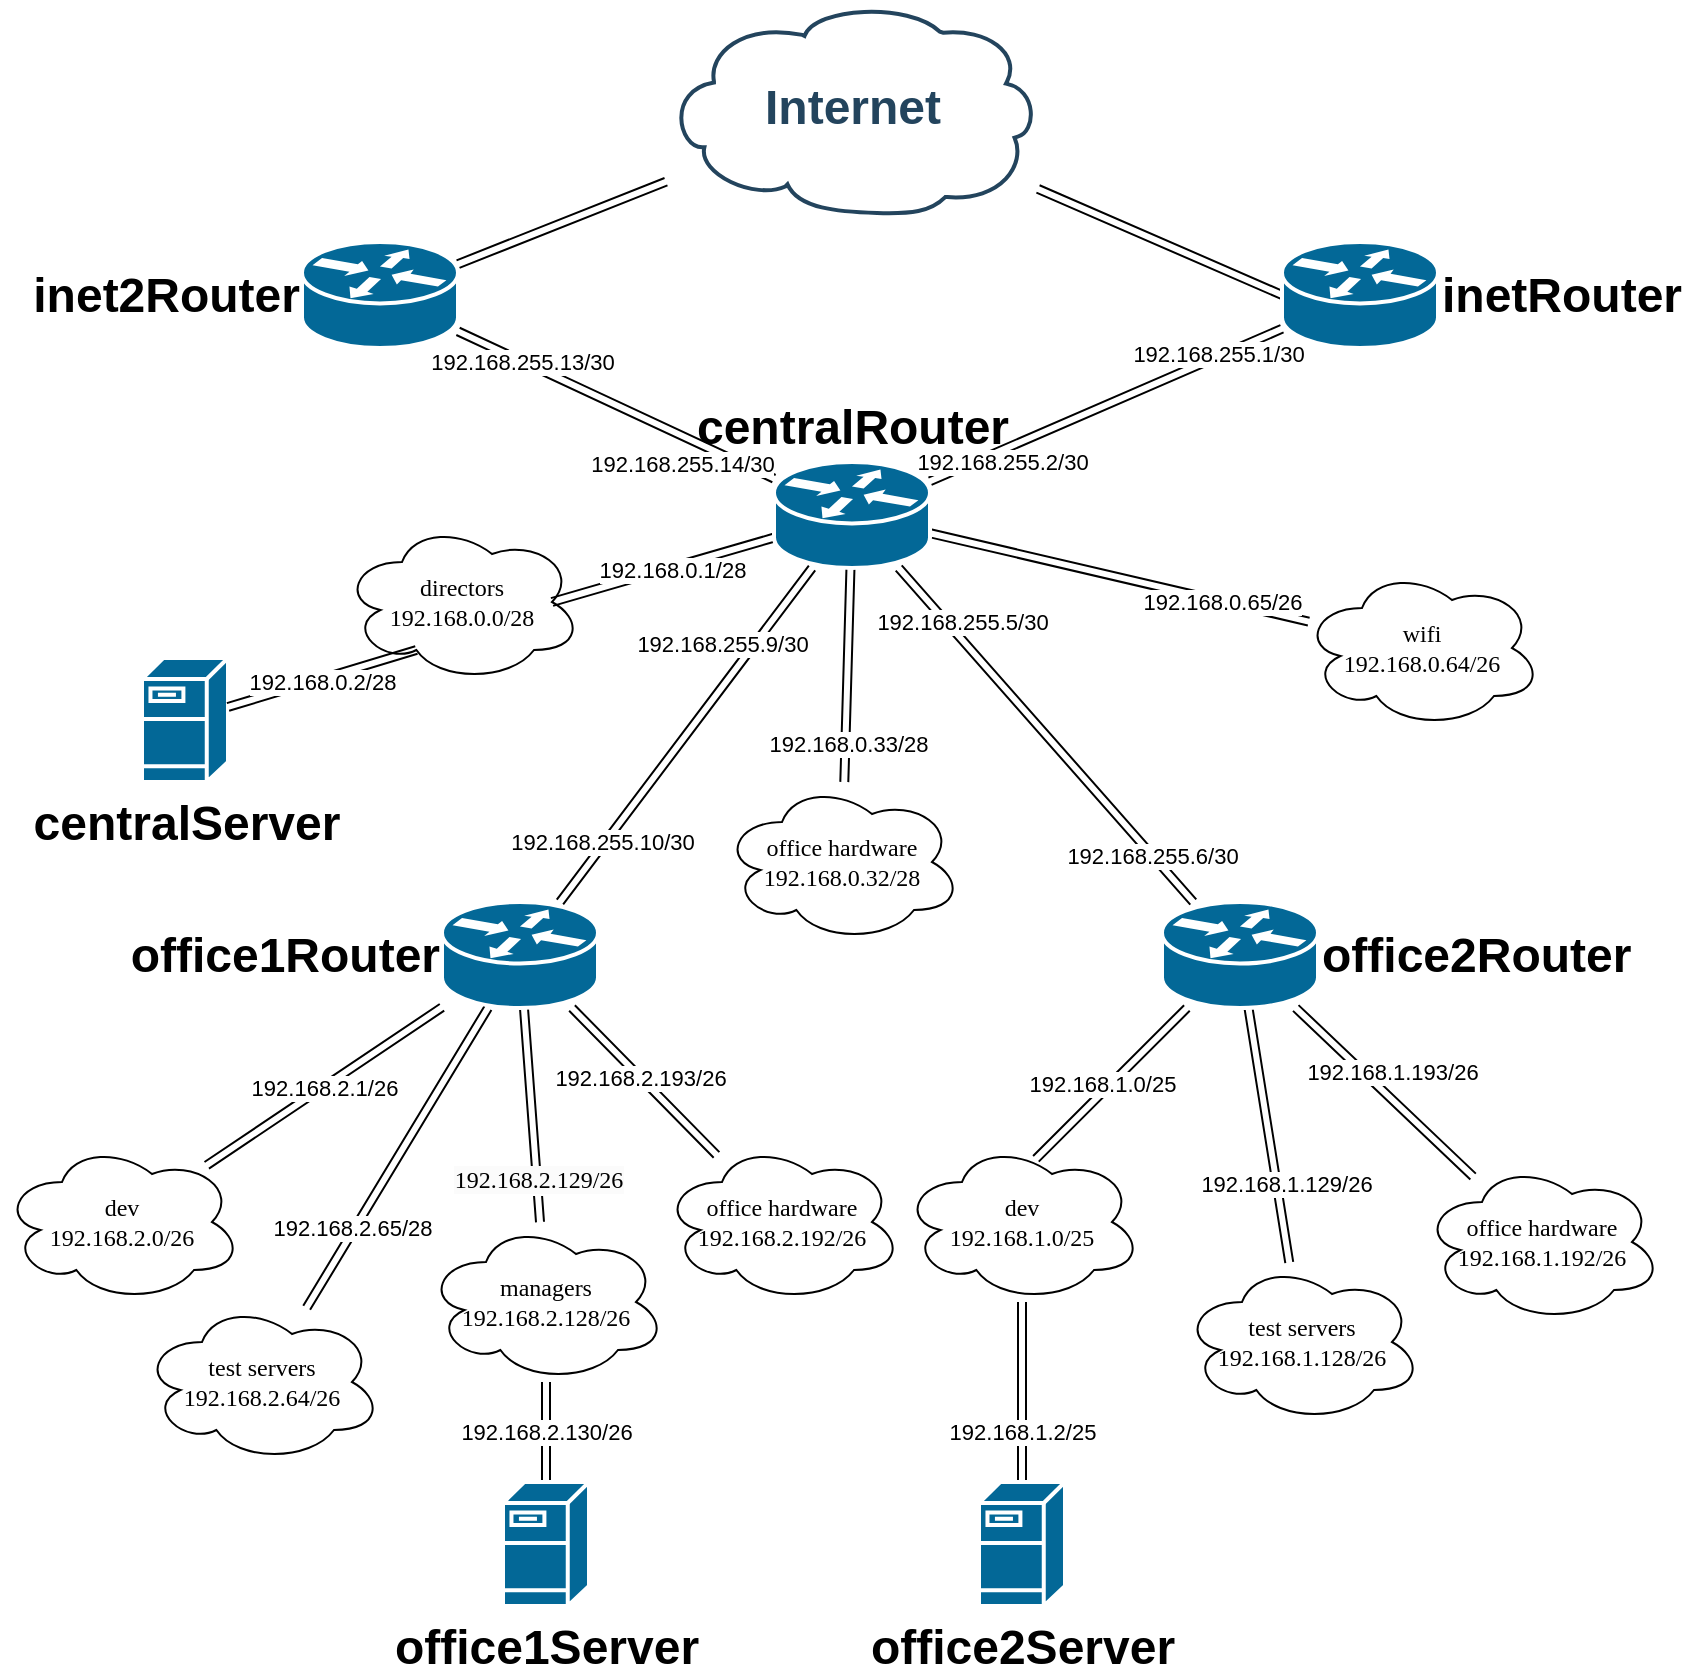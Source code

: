 <mxfile version="24.7.17">
  <diagram name="Page-1" id="8vB6ywSrLT_YVHVRjJ6Y">
    <mxGraphModel dx="962" dy="663" grid="1" gridSize="10" guides="1" tooltips="1" connect="1" arrows="1" fold="1" page="1" pageScale="1" pageWidth="850" pageHeight="1100" math="0" shadow="0">
      <root>
        <mxCell id="0" />
        <mxCell id="1" parent="0" />
        <mxCell id="S9BE4qP7gg0h5COB0RpV-1" value="Internet" style="shape=mxgraph.cisco.storage.cloud;html=1;dashed=0;strokeColor=#23445D;fillColor=#ffffff;strokeWidth=2;fontFamily=Helvetica;fontSize=24;fontColor=#23445D;align=center;fontStyle=1" vertex="1" parent="1">
          <mxGeometry x="332" y="10" width="186" height="106" as="geometry" />
        </mxCell>
        <mxCell id="S9BE4qP7gg0h5COB0RpV-20" style="edgeStyle=none;shape=link;rounded=0;orthogonalLoop=1;jettySize=auto;html=1;exitX=0;exitY=0.5;exitDx=0;exitDy=0;exitPerimeter=0;" edge="1" parent="1" source="S9BE4qP7gg0h5COB0RpV-74" target="S9BE4qP7gg0h5COB0RpV-1">
          <mxGeometry relative="1" as="geometry">
            <mxPoint x="580" y="153.683" as="sourcePoint" />
          </mxGeometry>
        </mxCell>
        <mxCell id="S9BE4qP7gg0h5COB0RpV-22" style="edgeStyle=none;shape=link;rounded=0;orthogonalLoop=1;jettySize=auto;html=1;" edge="1" parent="1" source="S9BE4qP7gg0h5COB0RpV-75" target="S9BE4qP7gg0h5COB0RpV-74">
          <mxGeometry relative="1" as="geometry">
            <mxPoint x="464" y="248" as="sourcePoint" />
            <mxPoint x="580" y="194.593" as="targetPoint" />
          </mxGeometry>
        </mxCell>
        <mxCell id="S9BE4qP7gg0h5COB0RpV-90" value="192.168.255.1/30" style="edgeLabel;html=1;align=center;verticalAlign=middle;resizable=0;points=[];" vertex="1" connectable="0" parent="S9BE4qP7gg0h5COB0RpV-22">
          <mxGeometry x="0.64" y="1" relative="1" as="geometry">
            <mxPoint as="offset" />
          </mxGeometry>
        </mxCell>
        <mxCell id="S9BE4qP7gg0h5COB0RpV-91" value="192.168.255.2/30" style="edgeLabel;html=1;align=center;verticalAlign=middle;resizable=0;points=[];" vertex="1" connectable="0" parent="S9BE4qP7gg0h5COB0RpV-22">
          <mxGeometry x="-0.802" y="-1" relative="1" as="geometry">
            <mxPoint x="18" y="-3" as="offset" />
          </mxGeometry>
        </mxCell>
        <mxCell id="S9BE4qP7gg0h5COB0RpV-49" value="" style="edgeStyle=none;shape=link;rounded=0;orthogonalLoop=1;jettySize=auto;html=1;" edge="1" parent="1" source="S9BE4qP7gg0h5COB0RpV-75" target="S9BE4qP7gg0h5COB0RpV-30">
          <mxGeometry relative="1" as="geometry">
            <mxPoint x="424.237" y="293" as="sourcePoint" />
          </mxGeometry>
        </mxCell>
        <mxCell id="S9BE4qP7gg0h5COB0RpV-84" value="192.168.0.33/28" style="edgeLabel;html=1;align=center;verticalAlign=middle;resizable=0;points=[];" vertex="1" connectable="0" parent="S9BE4qP7gg0h5COB0RpV-49">
          <mxGeometry x="0.644" y="1" relative="1" as="geometry">
            <mxPoint as="offset" />
          </mxGeometry>
        </mxCell>
        <mxCell id="S9BE4qP7gg0h5COB0RpV-51" value="" style="edgeStyle=none;shape=link;rounded=0;orthogonalLoop=1;jettySize=auto;html=1;" edge="1" parent="1" source="S9BE4qP7gg0h5COB0RpV-75" target="S9BE4qP7gg0h5COB0RpV-50">
          <mxGeometry relative="1" as="geometry">
            <mxPoint x="464" y="275.287" as="sourcePoint" />
          </mxGeometry>
        </mxCell>
        <mxCell id="S9BE4qP7gg0h5COB0RpV-87" value="192.168.0.65/26" style="edgeLabel;html=1;align=center;verticalAlign=middle;resizable=0;points=[];" vertex="1" connectable="0" parent="S9BE4qP7gg0h5COB0RpV-51">
          <mxGeometry x="0.581" y="1" relative="1" as="geometry">
            <mxPoint x="-4" as="offset" />
          </mxGeometry>
        </mxCell>
        <mxCell id="S9BE4qP7gg0h5COB0RpV-19" value="" style="edgeStyle=none;shape=link;rounded=0;orthogonalLoop=1;jettySize=auto;html=1;" edge="1" parent="1" source="S9BE4qP7gg0h5COB0RpV-73" target="S9BE4qP7gg0h5COB0RpV-1">
          <mxGeometry relative="1" as="geometry">
            <mxPoint x="288" y="151.349" as="sourcePoint" />
          </mxGeometry>
        </mxCell>
        <mxCell id="S9BE4qP7gg0h5COB0RpV-23" style="edgeStyle=none;shape=link;rounded=0;orthogonalLoop=1;jettySize=auto;html=1;" edge="1" parent="1" source="S9BE4qP7gg0h5COB0RpV-76" target="S9BE4qP7gg0h5COB0RpV-75">
          <mxGeometry relative="1" as="geometry">
            <mxPoint x="264.045" y="550" as="sourcePoint" />
            <mxPoint x="409.955" y="293" as="targetPoint" />
          </mxGeometry>
        </mxCell>
        <mxCell id="S9BE4qP7gg0h5COB0RpV-82" value="192.168.255.10/30" style="edgeLabel;html=1;align=center;verticalAlign=middle;resizable=0;points=[];" vertex="1" connectable="0" parent="S9BE4qP7gg0h5COB0RpV-23">
          <mxGeometry x="-0.081" y="-1" relative="1" as="geometry">
            <mxPoint x="-38" y="46" as="offset" />
          </mxGeometry>
        </mxCell>
        <mxCell id="S9BE4qP7gg0h5COB0RpV-83" value="192.168.255.9/30" style="edgeLabel;html=1;align=center;verticalAlign=middle;resizable=0;points=[];" vertex="1" connectable="0" parent="S9BE4qP7gg0h5COB0RpV-23">
          <mxGeometry x="0.465" y="-1" relative="1" as="geometry">
            <mxPoint x="-12" y="-8" as="offset" />
          </mxGeometry>
        </mxCell>
        <mxCell id="S9BE4qP7gg0h5COB0RpV-24" style="edgeStyle=none;shape=link;rounded=0;orthogonalLoop=1;jettySize=auto;html=1;" edge="1" parent="1" source="S9BE4qP7gg0h5COB0RpV-77" target="S9BE4qP7gg0h5COB0RpV-75">
          <mxGeometry relative="1" as="geometry">
            <mxPoint x="602.934" y="560" as="sourcePoint" />
            <mxPoint x="441.066" y="293" as="targetPoint" />
          </mxGeometry>
        </mxCell>
        <mxCell id="S9BE4qP7gg0h5COB0RpV-85" value="192.168.255.5/30" style="edgeLabel;html=1;align=center;verticalAlign=middle;resizable=0;points=[];" vertex="1" connectable="0" parent="S9BE4qP7gg0h5COB0RpV-24">
          <mxGeometry x="0.6" y="4" relative="1" as="geometry">
            <mxPoint x="5" y="-9" as="offset" />
          </mxGeometry>
        </mxCell>
        <mxCell id="S9BE4qP7gg0h5COB0RpV-86" value="192.168.255.6/30" style="edgeLabel;html=1;align=center;verticalAlign=middle;resizable=0;points=[];" vertex="1" connectable="0" parent="S9BE4qP7gg0h5COB0RpV-24">
          <mxGeometry x="-0.721" relative="1" as="geometry">
            <mxPoint as="offset" />
          </mxGeometry>
        </mxCell>
        <mxCell id="S9BE4qP7gg0h5COB0RpV-43" value="" style="edgeStyle=none;shape=link;rounded=0;orthogonalLoop=1;jettySize=auto;html=1;" edge="1" parent="1" source="S9BE4qP7gg0h5COB0RpV-77" target="S9BE4qP7gg0h5COB0RpV-38">
          <mxGeometry relative="1" as="geometry">
            <mxPoint x="624.127" y="613" as="sourcePoint" />
          </mxGeometry>
        </mxCell>
        <mxCell id="S9BE4qP7gg0h5COB0RpV-65" value="192.168.1.129/26" style="edgeLabel;html=1;align=center;verticalAlign=middle;resizable=0;points=[];" vertex="1" connectable="0" parent="S9BE4qP7gg0h5COB0RpV-43">
          <mxGeometry x="0.124" y="1" relative="1" as="geometry">
            <mxPoint x="6" y="16" as="offset" />
          </mxGeometry>
        </mxCell>
        <mxCell id="S9BE4qP7gg0h5COB0RpV-45" style="edgeStyle=none;shape=link;rounded=0;orthogonalLoop=1;jettySize=auto;html=1;" edge="1" parent="1" source="S9BE4qP7gg0h5COB0RpV-77" target="S9BE4qP7gg0h5COB0RpV-39">
          <mxGeometry relative="1" as="geometry">
            <mxPoint x="646.856" y="613" as="sourcePoint" />
          </mxGeometry>
        </mxCell>
        <mxCell id="S9BE4qP7gg0h5COB0RpV-64" value="192.168.1.193/26" style="edgeLabel;html=1;align=center;verticalAlign=middle;resizable=0;points=[];" vertex="1" connectable="0" parent="S9BE4qP7gg0h5COB0RpV-45">
          <mxGeometry x="0.102" y="4" relative="1" as="geometry">
            <mxPoint x="-4" y="-12" as="offset" />
          </mxGeometry>
        </mxCell>
        <mxCell id="S9BE4qP7gg0h5COB0RpV-21" style="edgeStyle=none;shape=link;rounded=0;orthogonalLoop=1;jettySize=auto;html=1;" edge="1" parent="1" source="S9BE4qP7gg0h5COB0RpV-75" target="S9BE4qP7gg0h5COB0RpV-73">
          <mxGeometry relative="1" as="geometry">
            <mxPoint x="380" y="250" as="sourcePoint" />
            <mxPoint x="269.982" y="199.979" as="targetPoint" />
          </mxGeometry>
        </mxCell>
        <mxCell id="S9BE4qP7gg0h5COB0RpV-92" value="192.168.255.13/30" style="edgeLabel;html=1;align=center;verticalAlign=middle;resizable=0;points=[];" vertex="1" connectable="0" parent="S9BE4qP7gg0h5COB0RpV-21">
          <mxGeometry x="0.841" y="-1" relative="1" as="geometry">
            <mxPoint x="19" y="10" as="offset" />
          </mxGeometry>
        </mxCell>
        <mxCell id="S9BE4qP7gg0h5COB0RpV-93" value="192.168.255.14/30" style="edgeLabel;html=1;align=center;verticalAlign=middle;resizable=0;points=[];" vertex="1" connectable="0" parent="S9BE4qP7gg0h5COB0RpV-21">
          <mxGeometry x="-0.76" y="1" relative="1" as="geometry">
            <mxPoint x="-27" as="offset" />
          </mxGeometry>
        </mxCell>
        <mxCell id="S9BE4qP7gg0h5COB0RpV-30" value="office hardware&lt;br&gt;192.168.0.32/28" style="ellipse;shape=cloud;whiteSpace=wrap;html=1;rounded=0;shadow=0;comic=0;strokeWidth=1;fontFamily=Verdana;fontSize=12;" vertex="1" parent="1">
          <mxGeometry x="360" y="400" width="120" height="80" as="geometry" />
        </mxCell>
        <mxCell id="S9BE4qP7gg0h5COB0RpV-31" value="directors&lt;br&gt;192.168.0.0/28" style="ellipse;shape=cloud;whiteSpace=wrap;html=1;rounded=0;shadow=0;comic=0;strokeWidth=1;fontFamily=Verdana;fontSize=12;" vertex="1" parent="1">
          <mxGeometry x="170" y="270" width="120" height="80" as="geometry" />
        </mxCell>
        <mxCell id="S9BE4qP7gg0h5COB0RpV-32" value="dev&lt;br&gt;192.168.1.0/25" style="ellipse;shape=cloud;whiteSpace=wrap;html=1;rounded=0;shadow=0;comic=0;strokeWidth=1;fontFamily=Verdana;fontSize=12;" vertex="1" parent="1">
          <mxGeometry x="450" y="580" width="120" height="80" as="geometry" />
        </mxCell>
        <mxCell id="S9BE4qP7gg0h5COB0RpV-52" value="" style="edgeStyle=none;shape=link;rounded=0;orthogonalLoop=1;jettySize=auto;html=1;" edge="1" parent="1" source="S9BE4qP7gg0h5COB0RpV-33" target="S9BE4qP7gg0h5COB0RpV-76">
          <mxGeometry relative="1" as="geometry">
            <mxPoint x="210" y="585" as="targetPoint" />
          </mxGeometry>
        </mxCell>
        <mxCell id="S9BE4qP7gg0h5COB0RpV-69" value="192.168.2.1/26" style="edgeLabel;html=1;align=center;verticalAlign=middle;resizable=0;points=[];" vertex="1" connectable="0" parent="S9BE4qP7gg0h5COB0RpV-52">
          <mxGeometry x="-0.011" relative="1" as="geometry">
            <mxPoint as="offset" />
          </mxGeometry>
        </mxCell>
        <mxCell id="S9BE4qP7gg0h5COB0RpV-33" value="dev&lt;br&gt;192.168.2.0/26" style="ellipse;shape=cloud;whiteSpace=wrap;html=1;rounded=0;shadow=0;comic=0;strokeWidth=1;fontFamily=Verdana;fontSize=12;" vertex="1" parent="1">
          <mxGeometry y="580" width="120" height="80" as="geometry" />
        </mxCell>
        <mxCell id="S9BE4qP7gg0h5COB0RpV-53" style="edgeStyle=none;shape=link;rounded=0;orthogonalLoop=1;jettySize=auto;html=1;" edge="1" parent="1" source="S9BE4qP7gg0h5COB0RpV-34" target="S9BE4qP7gg0h5COB0RpV-76">
          <mxGeometry relative="1" as="geometry">
            <mxPoint x="229.55" y="603" as="targetPoint" />
          </mxGeometry>
        </mxCell>
        <mxCell id="S9BE4qP7gg0h5COB0RpV-70" value="192.168.2.65/28" style="edgeLabel;html=1;align=center;verticalAlign=middle;resizable=0;points=[];" vertex="1" connectable="0" parent="S9BE4qP7gg0h5COB0RpV-53">
          <mxGeometry x="-0.465" y="2" relative="1" as="geometry">
            <mxPoint y="1" as="offset" />
          </mxGeometry>
        </mxCell>
        <mxCell id="S9BE4qP7gg0h5COB0RpV-34" value="test servers&lt;div&gt;192.168.2.64/26&lt;br&gt;&lt;/div&gt;" style="ellipse;shape=cloud;whiteSpace=wrap;html=1;rounded=0;shadow=0;comic=0;strokeWidth=1;fontFamily=Verdana;fontSize=12;" vertex="1" parent="1">
          <mxGeometry x="70" y="660" width="120" height="80" as="geometry" />
        </mxCell>
        <mxCell id="S9BE4qP7gg0h5COB0RpV-55" style="edgeStyle=none;shape=link;rounded=0;orthogonalLoop=1;jettySize=auto;html=1;" edge="1" parent="1" source="S9BE4qP7gg0h5COB0RpV-35" target="S9BE4qP7gg0h5COB0RpV-76">
          <mxGeometry relative="1" as="geometry">
            <mxPoint x="250.432" y="603" as="targetPoint" />
          </mxGeometry>
        </mxCell>
        <mxCell id="S9BE4qP7gg0h5COB0RpV-71" value="&lt;span style=&quot;font-family: Verdana; font-size: 12px; text-wrap: wrap; background-color: rgb(251, 251, 251);&quot;&gt;192.168.2.129/26&lt;/span&gt;" style="edgeLabel;html=1;align=center;verticalAlign=middle;resizable=0;points=[];" vertex="1" connectable="0" parent="S9BE4qP7gg0h5COB0RpV-55">
          <mxGeometry x="-0.388" y="-1" relative="1" as="geometry">
            <mxPoint y="12" as="offset" />
          </mxGeometry>
        </mxCell>
        <mxCell id="S9BE4qP7gg0h5COB0RpV-35" value="managers&lt;br&gt;192.168.2.128/26" style="ellipse;shape=cloud;whiteSpace=wrap;html=1;rounded=0;shadow=0;comic=0;strokeWidth=1;fontFamily=Verdana;fontSize=12;" vertex="1" parent="1">
          <mxGeometry x="212" y="620" width="120" height="80" as="geometry" />
        </mxCell>
        <mxCell id="S9BE4qP7gg0h5COB0RpV-54" style="edgeStyle=none;shape=link;rounded=0;orthogonalLoop=1;jettySize=auto;html=1;" edge="1" parent="1" source="S9BE4qP7gg0h5COB0RpV-36" target="S9BE4qP7gg0h5COB0RpV-76">
          <mxGeometry relative="1" as="geometry">
            <mxPoint x="279.586" y="603" as="targetPoint" />
          </mxGeometry>
        </mxCell>
        <mxCell id="S9BE4qP7gg0h5COB0RpV-72" value="192.168.2.193/26" style="edgeLabel;html=1;align=center;verticalAlign=middle;resizable=0;points=[];" vertex="1" connectable="0" parent="S9BE4qP7gg0h5COB0RpV-54">
          <mxGeometry x="0.056" relative="1" as="geometry">
            <mxPoint as="offset" />
          </mxGeometry>
        </mxCell>
        <mxCell id="S9BE4qP7gg0h5COB0RpV-36" value="office hardware&lt;br&gt;192.168.2.192/26" style="ellipse;shape=cloud;whiteSpace=wrap;html=1;rounded=0;shadow=0;comic=0;strokeWidth=1;fontFamily=Verdana;fontSize=12;" vertex="1" parent="1">
          <mxGeometry x="330" y="580" width="120" height="80" as="geometry" />
        </mxCell>
        <mxCell id="S9BE4qP7gg0h5COB0RpV-38" value="test servers&lt;br&gt;192.168.1.128/26" style="ellipse;shape=cloud;whiteSpace=wrap;html=1;rounded=0;shadow=0;comic=0;strokeWidth=1;fontFamily=Verdana;fontSize=12;" vertex="1" parent="1">
          <mxGeometry x="590" y="640" width="120" height="80" as="geometry" />
        </mxCell>
        <mxCell id="S9BE4qP7gg0h5COB0RpV-39" value="office hardware&lt;br&gt;192.168.1.192/26" style="ellipse;shape=cloud;whiteSpace=wrap;html=1;rounded=0;shadow=0;comic=0;strokeWidth=1;fontFamily=Verdana;fontSize=12;" vertex="1" parent="1">
          <mxGeometry x="710" y="590" width="120" height="80" as="geometry" />
        </mxCell>
        <mxCell id="S9BE4qP7gg0h5COB0RpV-47" style="edgeStyle=none;shape=link;rounded=0;orthogonalLoop=1;jettySize=auto;html=1;entryX=0.558;entryY=0.105;entryDx=0;entryDy=0;entryPerimeter=0;" edge="1" parent="1" source="S9BE4qP7gg0h5COB0RpV-77" target="S9BE4qP7gg0h5COB0RpV-32">
          <mxGeometry relative="1" as="geometry">
            <mxPoint x="598.499" y="613" as="sourcePoint" />
          </mxGeometry>
        </mxCell>
        <mxCell id="S9BE4qP7gg0h5COB0RpV-66" value="192.168.1.0/25" style="edgeLabel;html=1;align=center;verticalAlign=middle;resizable=0;points=[];" vertex="1" connectable="0" parent="S9BE4qP7gg0h5COB0RpV-47">
          <mxGeometry x="0.114" y="2" relative="1" as="geometry">
            <mxPoint x="-2" y="-6" as="offset" />
          </mxGeometry>
        </mxCell>
        <mxCell id="S9BE4qP7gg0h5COB0RpV-48" style="edgeStyle=none;shape=link;rounded=0;orthogonalLoop=1;jettySize=auto;html=1;entryX=0.875;entryY=0.5;entryDx=0;entryDy=0;entryPerimeter=0;" edge="1" parent="1" source="S9BE4qP7gg0h5COB0RpV-75" target="S9BE4qP7gg0h5COB0RpV-31">
          <mxGeometry relative="1" as="geometry">
            <mxPoint x="386" y="276.519" as="sourcePoint" />
          </mxGeometry>
        </mxCell>
        <mxCell id="S9BE4qP7gg0h5COB0RpV-81" value="192.168.0.1/28" style="edgeLabel;html=1;align=center;verticalAlign=middle;resizable=0;points=[];" vertex="1" connectable="0" parent="S9BE4qP7gg0h5COB0RpV-48">
          <mxGeometry x="-0.071" y="1" relative="1" as="geometry">
            <mxPoint as="offset" />
          </mxGeometry>
        </mxCell>
        <mxCell id="S9BE4qP7gg0h5COB0RpV-50" value="wifi&lt;br&gt;192.168.0.64/26" style="ellipse;shape=cloud;whiteSpace=wrap;html=1;rounded=0;shadow=0;comic=0;strokeWidth=1;fontFamily=Verdana;fontSize=12;" vertex="1" parent="1">
          <mxGeometry x="650" y="293" width="120" height="80" as="geometry" />
        </mxCell>
        <mxCell id="S9BE4qP7gg0h5COB0RpV-57" value="" style="edgeStyle=none;shape=link;rounded=0;orthogonalLoop=1;jettySize=auto;html=1;" edge="1" parent="1" source="S9BE4qP7gg0h5COB0RpV-56" target="S9BE4qP7gg0h5COB0RpV-35">
          <mxGeometry relative="1" as="geometry" />
        </mxCell>
        <mxCell id="S9BE4qP7gg0h5COB0RpV-68" value="192.168.2.130/26" style="edgeLabel;html=1;align=center;verticalAlign=middle;resizable=0;points=[];" vertex="1" connectable="0" parent="S9BE4qP7gg0h5COB0RpV-57">
          <mxGeometry x="-0.1" y="2" relative="1" as="geometry">
            <mxPoint x="2" y="-3" as="offset" />
          </mxGeometry>
        </mxCell>
        <mxCell id="S9BE4qP7gg0h5COB0RpV-56" value="office1Server" style="shape=mxgraph.cisco.servers.fileserver;sketch=0;html=1;pointerEvents=1;dashed=0;fillColor=#036897;strokeColor=#ffffff;strokeWidth=2;verticalLabelPosition=bottom;verticalAlign=top;align=center;outlineConnect=0;fontSize=24;fontStyle=1" vertex="1" parent="1">
          <mxGeometry x="250.5" y="750" width="43" height="62" as="geometry" />
        </mxCell>
        <mxCell id="S9BE4qP7gg0h5COB0RpV-60" value="" style="edgeStyle=none;shape=link;rounded=0;orthogonalLoop=1;jettySize=auto;html=1;" edge="1" parent="1" source="S9BE4qP7gg0h5COB0RpV-59" target="S9BE4qP7gg0h5COB0RpV-32">
          <mxGeometry relative="1" as="geometry" />
        </mxCell>
        <mxCell id="S9BE4qP7gg0h5COB0RpV-67" value="192.168.1.2/25" style="edgeLabel;html=1;align=center;verticalAlign=middle;resizable=0;points=[];" vertex="1" connectable="0" parent="S9BE4qP7gg0h5COB0RpV-60">
          <mxGeometry x="-0.044" relative="1" as="geometry">
            <mxPoint y="18" as="offset" />
          </mxGeometry>
        </mxCell>
        <mxCell id="S9BE4qP7gg0h5COB0RpV-59" value="office2Server" style="shape=mxgraph.cisco.servers.fileserver;sketch=0;html=1;pointerEvents=1;dashed=0;fillColor=#036897;strokeColor=#ffffff;strokeWidth=2;verticalLabelPosition=bottom;verticalAlign=top;align=center;outlineConnect=0;fontSize=24;fontStyle=1" vertex="1" parent="1">
          <mxGeometry x="488.5" y="750" width="43" height="62" as="geometry" />
        </mxCell>
        <mxCell id="S9BE4qP7gg0h5COB0RpV-61" value="centralServer" style="shape=mxgraph.cisco.servers.fileserver;sketch=0;html=1;pointerEvents=1;dashed=0;fillColor=#036897;strokeColor=#ffffff;strokeWidth=2;verticalLabelPosition=bottom;verticalAlign=top;align=center;outlineConnect=0;fontSize=24;fontStyle=1" vertex="1" parent="1">
          <mxGeometry x="70" y="338" width="43" height="62" as="geometry" />
        </mxCell>
        <mxCell id="S9BE4qP7gg0h5COB0RpV-62" style="edgeStyle=none;shape=link;rounded=0;orthogonalLoop=1;jettySize=auto;html=1;entryX=0.31;entryY=0.8;entryDx=0;entryDy=0;entryPerimeter=0;" edge="1" parent="1" source="S9BE4qP7gg0h5COB0RpV-61" target="S9BE4qP7gg0h5COB0RpV-31">
          <mxGeometry relative="1" as="geometry" />
        </mxCell>
        <mxCell id="S9BE4qP7gg0h5COB0RpV-79" value="192.168.0.2/28" style="edgeLabel;html=1;align=center;verticalAlign=middle;resizable=0;points=[];" vertex="1" connectable="0" parent="S9BE4qP7gg0h5COB0RpV-62">
          <mxGeometry x="-0.344" relative="1" as="geometry">
            <mxPoint x="16" y="-3" as="offset" />
          </mxGeometry>
        </mxCell>
        <mxCell id="S9BE4qP7gg0h5COB0RpV-73" value="inet2Router" style="shape=mxgraph.cisco.routers.router;sketch=0;html=1;pointerEvents=1;dashed=0;fillColor=#036897;strokeColor=#ffffff;strokeWidth=2;verticalLabelPosition=middle;verticalAlign=middle;align=right;outlineConnect=0;labelPosition=left;fontSize=24;fontStyle=1" vertex="1" parent="1">
          <mxGeometry x="150" y="130" width="78" height="53" as="geometry" />
        </mxCell>
        <mxCell id="S9BE4qP7gg0h5COB0RpV-74" value="inetRouter" style="shape=mxgraph.cisco.routers.router;sketch=0;html=1;pointerEvents=1;dashed=0;fillColor=#036897;strokeColor=#ffffff;strokeWidth=2;verticalLabelPosition=middle;verticalAlign=middle;align=left;outlineConnect=0;labelPosition=right;fontSize=24;fontStyle=1" vertex="1" parent="1">
          <mxGeometry x="640" y="130" width="78" height="53" as="geometry" />
        </mxCell>
        <mxCell id="S9BE4qP7gg0h5COB0RpV-75" value="centralRouter" style="shape=mxgraph.cisco.routers.router;sketch=0;html=1;pointerEvents=1;dashed=0;fillColor=#036897;strokeColor=#ffffff;strokeWidth=2;verticalLabelPosition=top;verticalAlign=bottom;align=center;outlineConnect=0;labelPosition=center;fontSize=24;fontStyle=1" vertex="1" parent="1">
          <mxGeometry x="386" y="240" width="78" height="53" as="geometry" />
        </mxCell>
        <mxCell id="S9BE4qP7gg0h5COB0RpV-76" value="office1Router" style="shape=mxgraph.cisco.routers.router;sketch=0;html=1;pointerEvents=1;dashed=0;fillColor=#036897;strokeColor=#ffffff;strokeWidth=2;verticalLabelPosition=middle;verticalAlign=middle;align=right;outlineConnect=0;labelPosition=left;fontSize=24;fontStyle=1" vertex="1" parent="1">
          <mxGeometry x="220" y="460" width="78" height="53" as="geometry" />
        </mxCell>
        <mxCell id="S9BE4qP7gg0h5COB0RpV-77" value="office2Router" style="shape=mxgraph.cisco.routers.router;sketch=0;html=1;pointerEvents=1;dashed=0;fillColor=#036897;strokeColor=#ffffff;strokeWidth=2;verticalLabelPosition=middle;verticalAlign=middle;align=left;outlineConnect=0;labelPosition=right;fontSize=24;fontStyle=1" vertex="1" parent="1">
          <mxGeometry x="580" y="460" width="78" height="53" as="geometry" />
        </mxCell>
      </root>
    </mxGraphModel>
  </diagram>
</mxfile>
